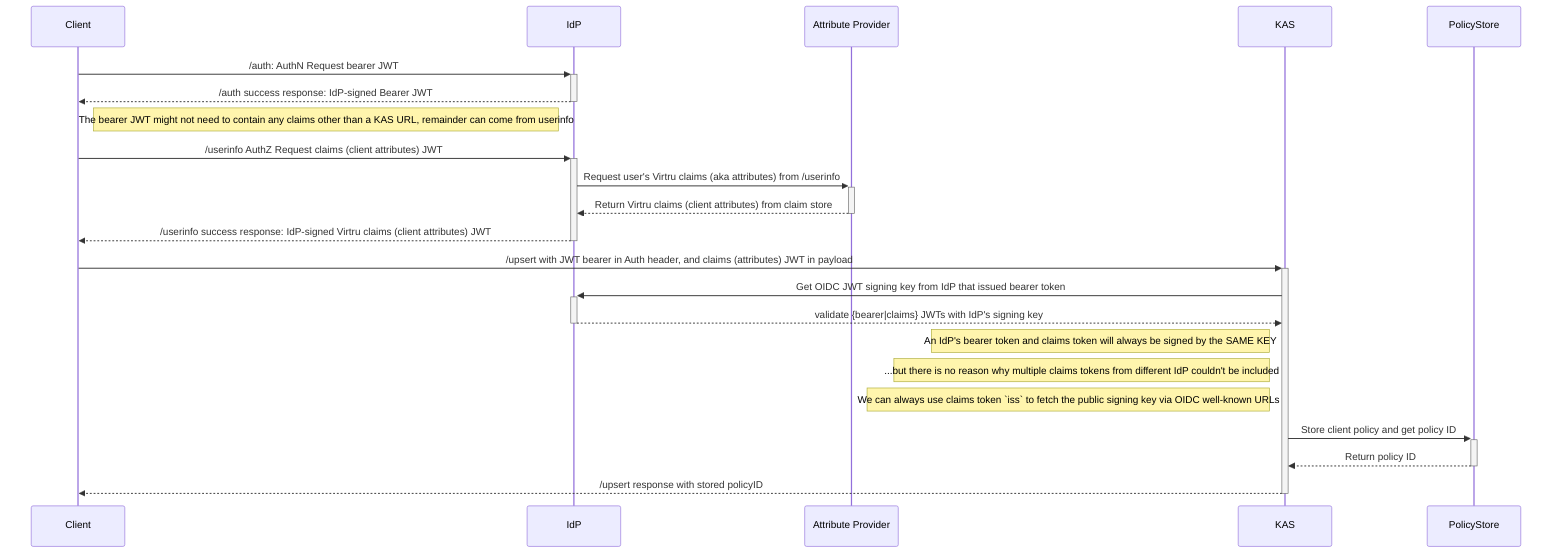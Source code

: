sequenceDiagram

    participant Client
    participant IdP
    participant Attribute Provider
    participant KAS
    participant PolicyStore

        Client->>+IdP: /auth: AuthN Request bearer JWT
        IdP-->>-Client: /auth success response: IdP-signed Bearer JWT
        Note right of Client: The bearer JWT might not need to contain any claims other than a KAS URL, remainder can come from userinfo

        Client->>+IdP: /userinfo AuthZ Request claims (client attributes) JWT
        IdP->>+Attribute Provider: Request user's Virtru claims (aka attributes) from /userinfo
        Attribute Provider-->>-IdP: Return Virtru claims (client attributes) from claim store
        IdP-->>-Client: /userinfo success response: IdP-signed Virtru claims (client attributes) JWT

        Client->>+KAS: /upsert with JWT bearer in Auth header, and claims (attributes) JWT in payload
        KAS->>+IdP: Get OIDC JWT signing key from IdP that issued bearer token
        IdP-->>-KAS: validate {bearer|claims} JWTs with IdP's signing key
        Note left of KAS: An IdP's bearer token and claims token will always be signed by the SAME KEY
        Note left of KAS: ...but there is no reason why multiple claims tokens from different IdP couldn't be included
        Note left of KAS: We can always use claims token `iss` to fetch the public signing key via OIDC well-known URLs
        KAS->>+PolicyStore: Store client policy and get policy ID
        PolicyStore-->>-KAS: Return policy ID

        KAS-->>-Client: /upsert response with stored policyID